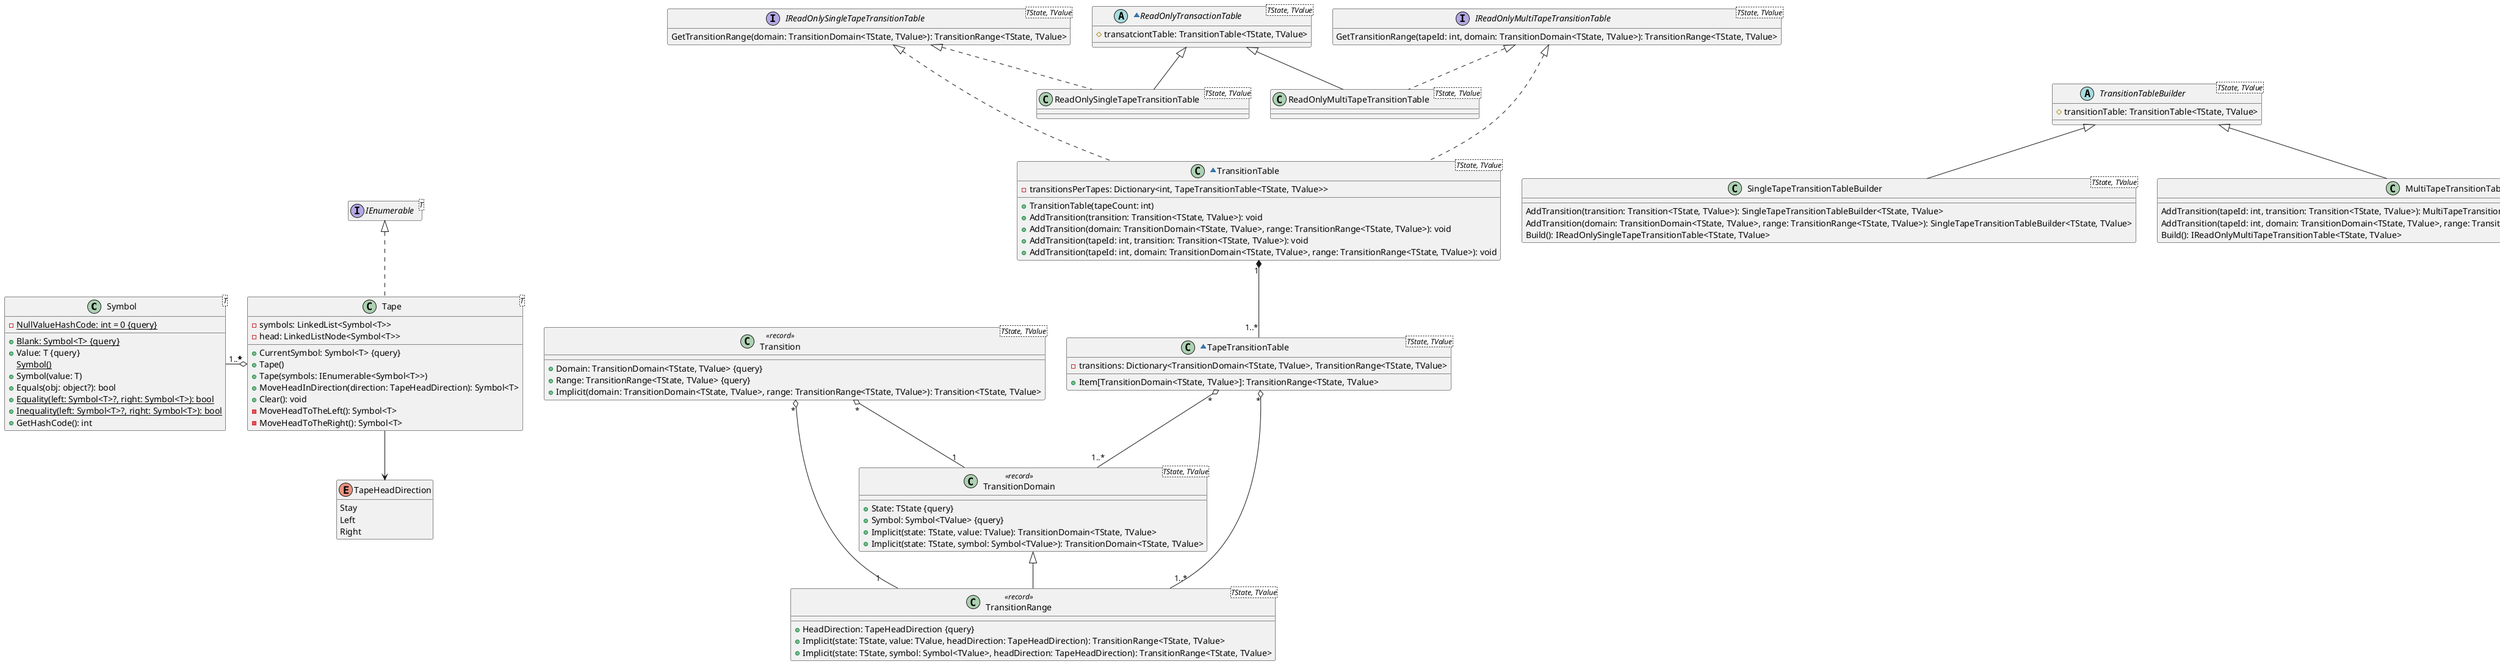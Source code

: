 @startuml classes

hide interface empty members
hide enum empty members

class "Symbol<T>" as Symbol {
    -{static} NullValueHashCode: int = 0 {query}
    +{method} {static} Blank: Symbol<T> {query}
    +{method} Value: T {query}
    {static} Symbol()
    +Symbol(value: T)
    +Equals(obj: object?): bool
    +{static} Equality(left: Symbol<T>?, right: Symbol<T>): bool
    +{static} Inequality(left: Symbol<T>?, right: Symbol<T>): bool
    +GetHashCode(): int
}

enum TapeHeadDirection {
    Stay
    Left
    Right
}

class "Tape<T>" as Tape {
    -symbols: LinkedList<Symbol<T>>
    -head: LinkedListNode<Symbol<T>>
    +{method} CurrentSymbol: Symbol<T> {query}
    +Tape()
    +Tape(symbols: IEnumerable<Symbol<T>>)
    +MoveHeadInDirection(direction: TapeHeadDirection): Symbol<T>
    +Clear(): void
    -MoveHeadToTheLeft(): Symbol<T>
    -MoveHeadToTheRight(): Symbol<T>
}

Tape "*" o-left- "1..*" Symbol
interface "IEnumerable<T>" as IEnumerable
IEnumerable <|.. Tape
Tape --> TapeHeadDirection


class "TransitionDomain<TState, TValue>" as TransitionDomain << record >> {
    +{method} State: TState {query}
    +{method} Symbol: Symbol<TValue> {query}
    +Implicit(state: TState, value: TValue): TransitionDomain<TState, TValue>
    +Implicit(state: TState, symbol: Symbol<TValue>): TransitionDomain<TState, TValue>
}

class "TransitionRange<TState, TValue>" as TransitionRange << record >> {
    +{method} HeadDirection: TapeHeadDirection {query}
    +Implicit(state: TState, value: TValue, headDirection: TapeHeadDirection): TransitionRange<TState, TValue>
    +Implicit(state: TState, symbol: Symbol<TValue>, headDirection: TapeHeadDirection): TransitionRange<TState, TValue>
}

class "Transition<TState, TValue>" as Transition << record >> {
    +{method} Domain: TransitionDomain<TState, TValue> {query}
    +{method} Range: TransitionRange<TState, TValue> {query}
    +Implicit(domain: TransitionDomain<TState, TValue>, range: TransitionRange<TState, TValue>): Transition<TState, TValue>
}

interface "IReadOnlySingleTapeTransitionTable<TState, TValue>" as IReadOnlySingleTapeTransitionTable {
    GetTransitionRange(domain: TransitionDomain<TState, TValue>): TransitionRange<TState, TValue>
}

interface "IReadOnlyMultiTapeTransitionTable<TState, TValue>" as IReadOnlyMultiTapeTransitionTable {
    GetTransitionRange(tapeId: int, domain: TransitionDomain<TState, TValue>): TransitionRange<TState, TValue>
}

~abstract class "ReadOnlyTransactionTable<TState, TValue>" as ReadOnlyTransactionTable {
    #transatciontTable: TransitionTable<TState, TValue>
}

class "ReadOnlySingleTapeTransitionTable<TState, TValue>" as ReadOnlySingleTapeTransitionTable
class "ReadOnlyMultiTapeTransitionTable<TState, TValue>" as ReadOnlyMultiTapeTransitionTable

abstract class "TransitionTableBuilder<TState, TValue>" as TransitionTableBuilder {
    #transitionTable: TransitionTable<TState, TValue>
}

class "SingleTapeTransitionTableBuilder<TState, TValue>" as SingleTapeTransitionTableBuilder {
    AddTransition(transition: Transition<TState, TValue>): SingleTapeTransitionTableBuilder<TState, TValue>
    AddTransition(domain: TransitionDomain<TState, TValue>, range: TransitionRange<TState, TValue>): SingleTapeTransitionTableBuilder<TState, TValue>
    Build(): IReadOnlySingleTapeTransitionTable<TState, TValue>
}

class "MultiTapeTransitionTableBuilder<TState, TValue>" as MultiTapeTransitionTableBuilder {
    AddTransition(tapeId: int, transition: Transition<TState, TValue>): MultiTapeTransitionTableBuilder<TState, TValue>
    AddTransition(tapeId: int, domain: TransitionDomain<TState, TValue>, range: TransitionRange<TState, TValue>): MultiTapeTransitionTableBuilder<TState, TValue>
    Build(): IReadOnlyMultiTapeTransitionTable<TState, TValue>
}

~class "TransitionTable<TState, TValue>" as TransitionTable {
    -transitionsPerTapes: Dictionary<int, TapeTransitionTable<TState, TValue>>
    +TransitionTable(tapeCount: int)
    +AddTransition(transition: Transition<TState, TValue>): void
    +AddTransition(domain: TransitionDomain<TState, TValue>, range: TransitionRange<TState, TValue>): void
    +AddTransition(tapeId: int, transition: Transition<TState, TValue>): void
    +AddTransition(tapeId: int, domain: TransitionDomain<TState, TValue>, range: TransitionRange<TState, TValue>): void
}

~class "TapeTransitionTable<TState, TValue>" as TapeTransitionTable {
    -transitions: Dictionary<TransitionDomain<TState, TValue>, TransitionRange<TState, TValue>
    +{method} Item[TransitionDomain<TState, TValue>]: TransitionRange<TState, TValue>
}

IReadOnlySingleTapeTransitionTable <|.down. TransitionTable
IReadOnlyMultiTapeTransitionTable <|.down. TransitionTable
TransitionTable -[hidden]up- ReadOnlySingleTapeTransitionTable
TransitionTable -[hidden]up- ReadOnlyMultiTapeTransitionTable
ReadOnlyTransactionTable <|-down- ReadOnlySingleTapeTransitionTable
ReadOnlyTransactionTable <|-down- ReadOnlyMultiTapeTransitionTable
IReadOnlySingleTapeTransitionTable <|.down. ReadOnlySingleTapeTransitionTable
IReadOnlyMultiTapeTransitionTable <|.down. ReadOnlyMultiTapeTransitionTable
TransitionTableBuilder <|-- SingleTapeTransitionTableBuilder
TransitionTableBuilder <|-- MultiTapeTransitionTableBuilder
TransitionDomain <|-- TransitionRange
Transition "*" o-- "1" TransitionDomain
Transition "*" o-- "1" TransitionRange
TransitionTable "1" *-- "1..*" TapeTransitionTable
TapeTransitionTable "*" o-- "1..*" TransitionDomain
TapeTransitionTable "*" o-- "1..*" TransitionRange

TransitionTable -[hidden]right- SingleTapeTransitionTableBuilder
Tape -[hidden]right- Transition

@enduml